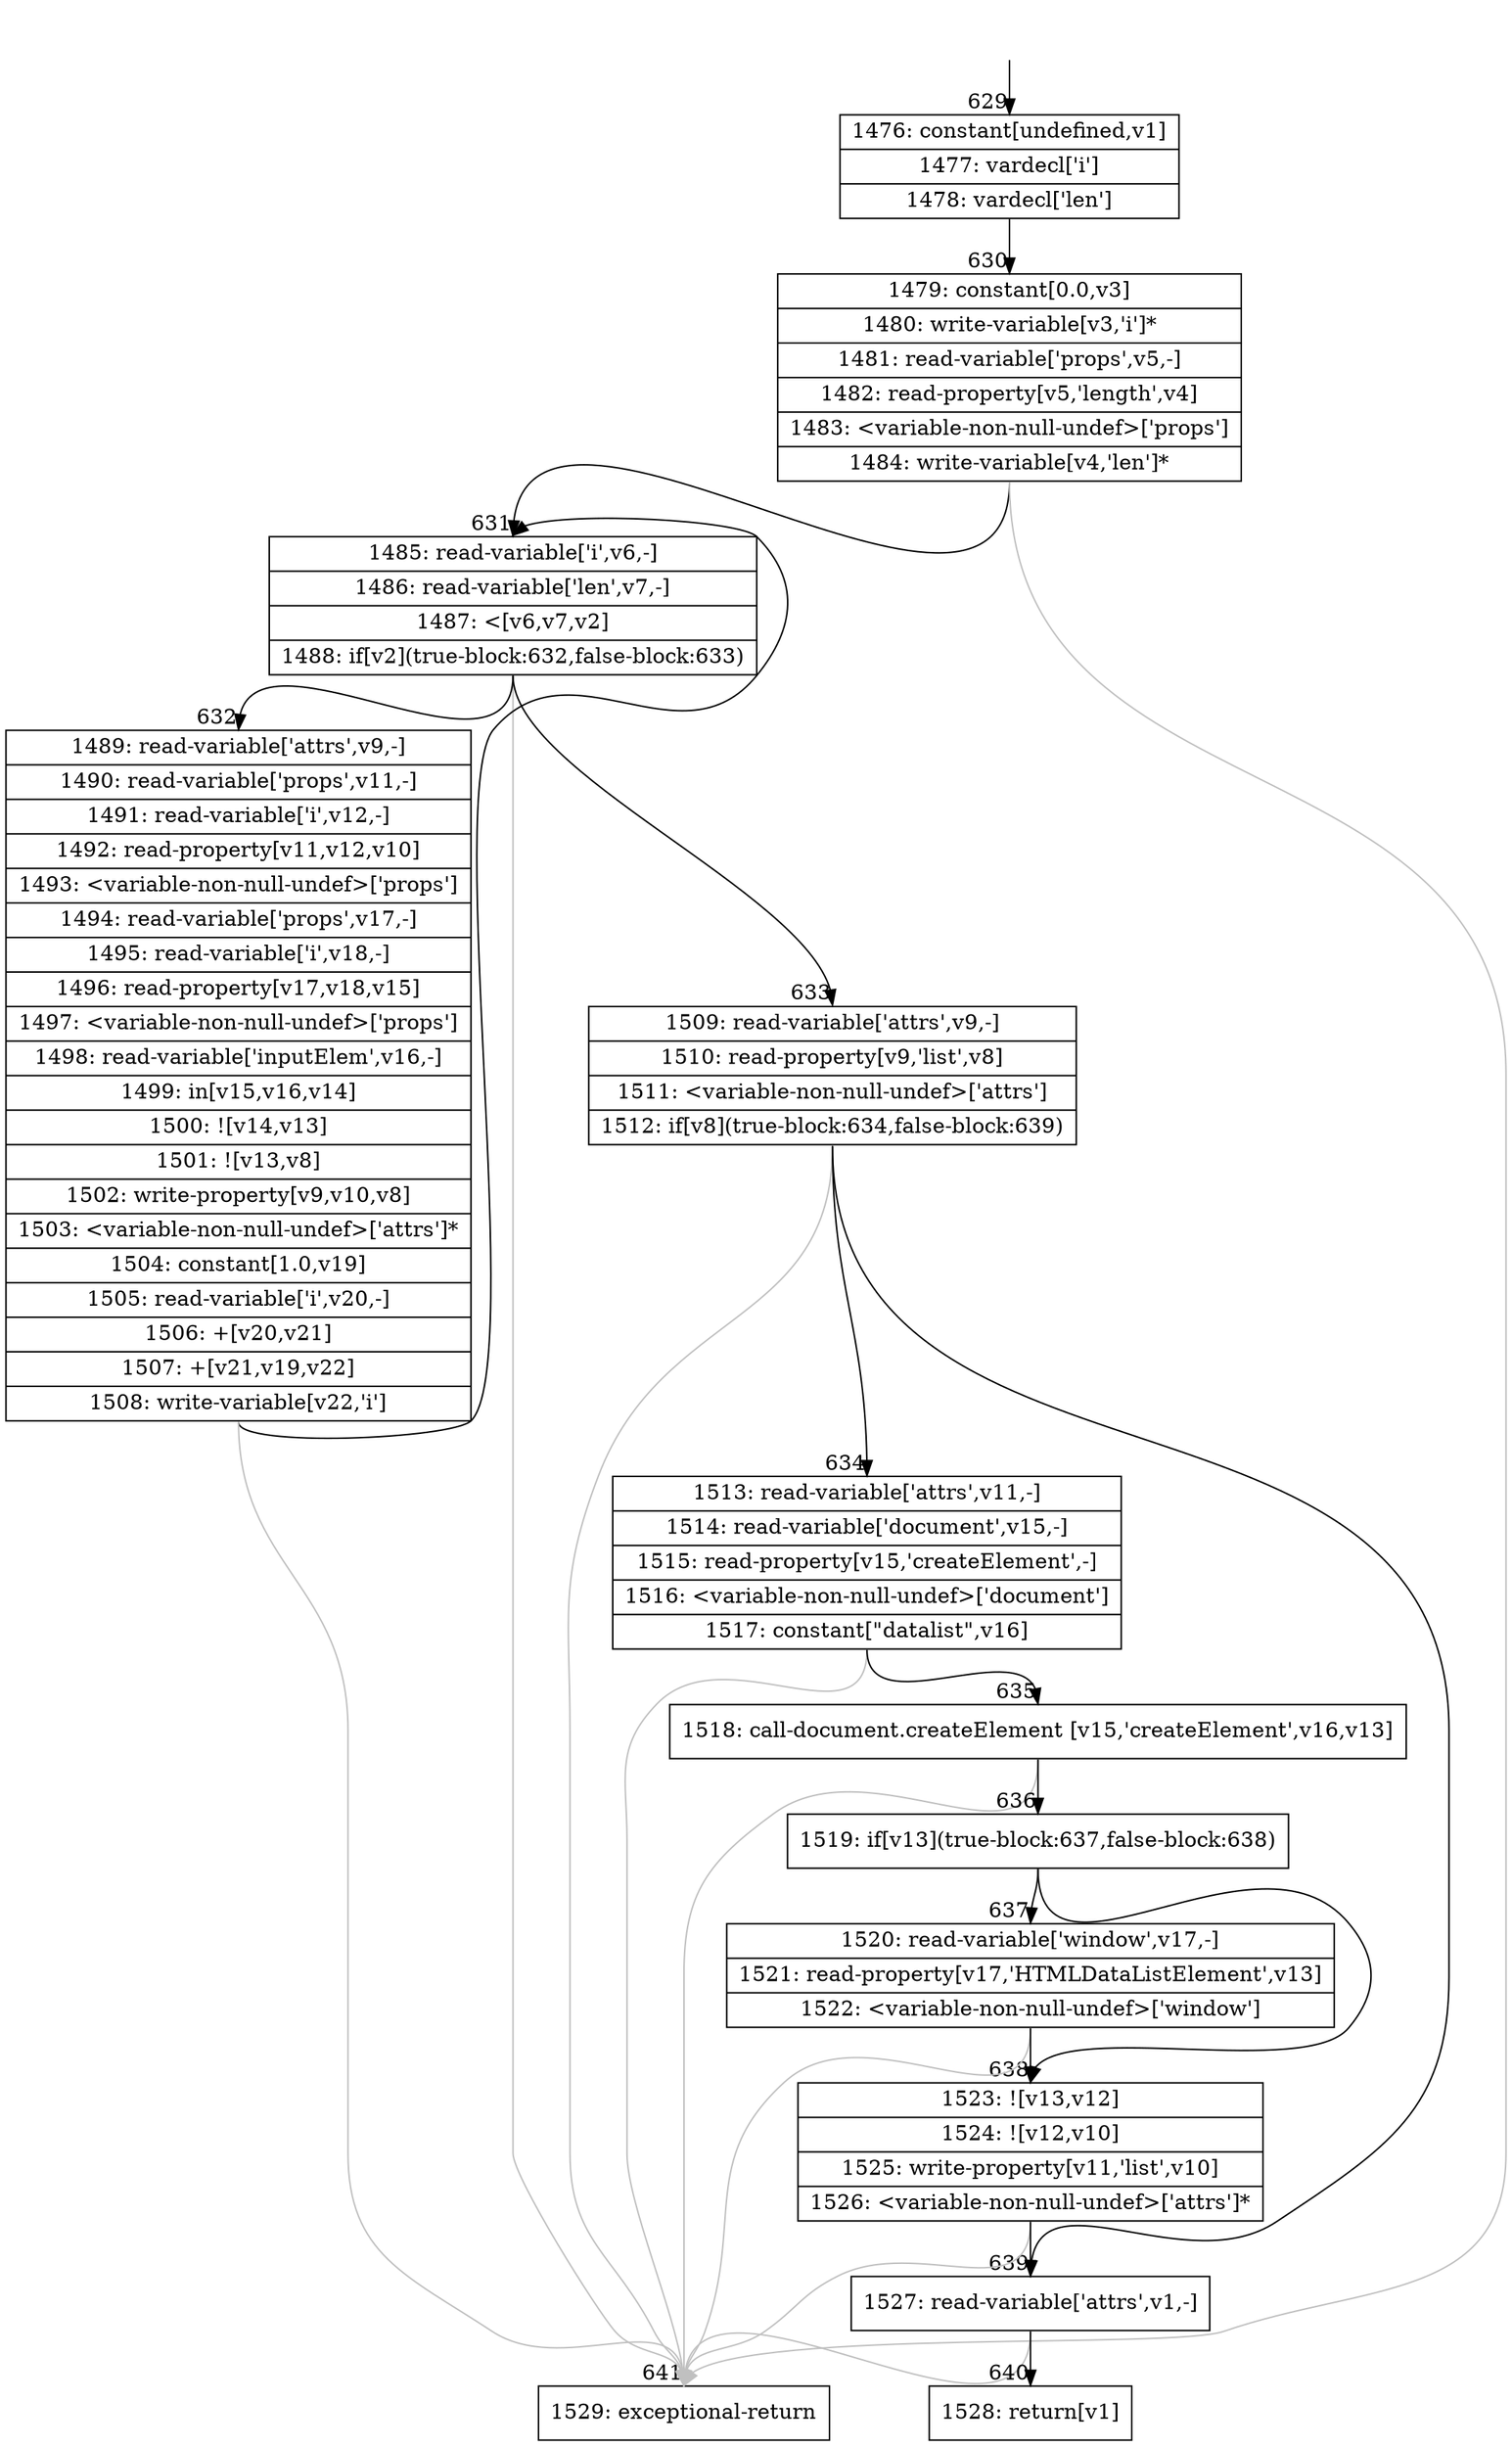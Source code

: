 digraph {
rankdir="TD"
BB_entry65[shape=none,label=""];
BB_entry65 -> BB629 [tailport=s, headport=n, headlabel="    629"]
BB629 [shape=record label="{1476: constant[undefined,v1]|1477: vardecl['i']|1478: vardecl['len']}" ] 
BB629 -> BB630 [tailport=s, headport=n, headlabel="      630"]
BB630 [shape=record label="{1479: constant[0.0,v3]|1480: write-variable[v3,'i']*|1481: read-variable['props',v5,-]|1482: read-property[v5,'length',v4]|1483: \<variable-non-null-undef\>['props']|1484: write-variable[v4,'len']*}" ] 
BB630 -> BB631 [tailport=s, headport=n, headlabel="      631"]
BB630 -> BB641 [tailport=s, headport=n, color=gray, headlabel="      641"]
BB631 [shape=record label="{1485: read-variable['i',v6,-]|1486: read-variable['len',v7,-]|1487: \<[v6,v7,v2]|1488: if[v2](true-block:632,false-block:633)}" ] 
BB631 -> BB632 [tailport=s, headport=n, headlabel="      632"]
BB631 -> BB633 [tailport=s, headport=n, headlabel="      633"]
BB631 -> BB641 [tailport=s, headport=n, color=gray]
BB632 [shape=record label="{1489: read-variable['attrs',v9,-]|1490: read-variable['props',v11,-]|1491: read-variable['i',v12,-]|1492: read-property[v11,v12,v10]|1493: \<variable-non-null-undef\>['props']|1494: read-variable['props',v17,-]|1495: read-variable['i',v18,-]|1496: read-property[v17,v18,v15]|1497: \<variable-non-null-undef\>['props']|1498: read-variable['inputElem',v16,-]|1499: in[v15,v16,v14]|1500: ![v14,v13]|1501: ![v13,v8]|1502: write-property[v9,v10,v8]|1503: \<variable-non-null-undef\>['attrs']*|1504: constant[1.0,v19]|1505: read-variable['i',v20,-]|1506: +[v20,v21]|1507: +[v21,v19,v22]|1508: write-variable[v22,'i']}" ] 
BB632 -> BB631 [tailport=s, headport=n]
BB632 -> BB641 [tailport=s, headport=n, color=gray]
BB633 [shape=record label="{1509: read-variable['attrs',v9,-]|1510: read-property[v9,'list',v8]|1511: \<variable-non-null-undef\>['attrs']|1512: if[v8](true-block:634,false-block:639)}" ] 
BB633 -> BB634 [tailport=s, headport=n, headlabel="      634"]
BB633 -> BB639 [tailport=s, headport=n, headlabel="      639"]
BB633 -> BB641 [tailport=s, headport=n, color=gray]
BB634 [shape=record label="{1513: read-variable['attrs',v11,-]|1514: read-variable['document',v15,-]|1515: read-property[v15,'createElement',-]|1516: \<variable-non-null-undef\>['document']|1517: constant[\"datalist\",v16]}" ] 
BB634 -> BB635 [tailport=s, headport=n, headlabel="      635"]
BB634 -> BB641 [tailport=s, headport=n, color=gray]
BB635 [shape=record label="{1518: call-document.createElement [v15,'createElement',v16,v13]}" ] 
BB635 -> BB636 [tailport=s, headport=n, headlabel="      636"]
BB635 -> BB641 [tailport=s, headport=n, color=gray]
BB636 [shape=record label="{1519: if[v13](true-block:637,false-block:638)}" ] 
BB636 -> BB638 [tailport=s, headport=n, headlabel="      638"]
BB636 -> BB637 [tailport=s, headport=n, headlabel="      637"]
BB637 [shape=record label="{1520: read-variable['window',v17,-]|1521: read-property[v17,'HTMLDataListElement',v13]|1522: \<variable-non-null-undef\>['window']}" ] 
BB637 -> BB638 [tailport=s, headport=n]
BB637 -> BB641 [tailport=s, headport=n, color=gray]
BB638 [shape=record label="{1523: ![v13,v12]|1524: ![v12,v10]|1525: write-property[v11,'list',v10]|1526: \<variable-non-null-undef\>['attrs']*}" ] 
BB638 -> BB639 [tailport=s, headport=n]
BB638 -> BB641 [tailport=s, headport=n, color=gray]
BB639 [shape=record label="{1527: read-variable['attrs',v1,-]}" ] 
BB639 -> BB640 [tailport=s, headport=n, headlabel="      640"]
BB639 -> BB641 [tailport=s, headport=n, color=gray]
BB640 [shape=record label="{1528: return[v1]}" ] 
BB641 [shape=record label="{1529: exceptional-return}" ] 
//#$~ 548
}
